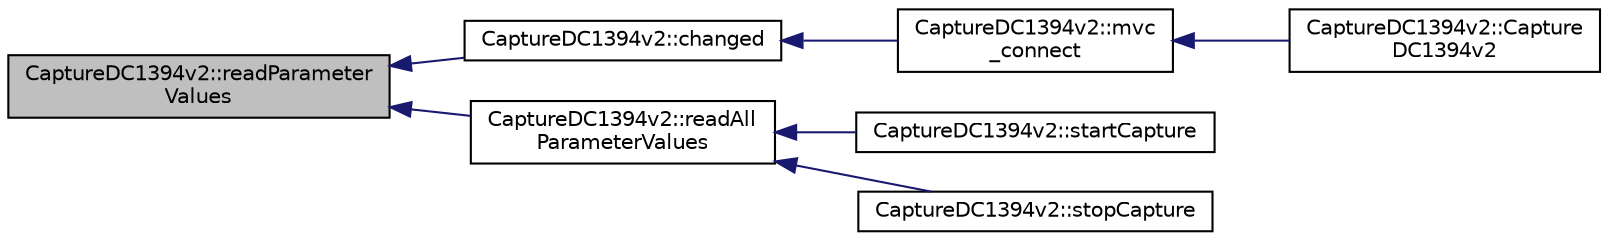 digraph "CaptureDC1394v2::readParameterValues"
{
 // INTERACTIVE_SVG=YES
  edge [fontname="Helvetica",fontsize="10",labelfontname="Helvetica",labelfontsize="10"];
  node [fontname="Helvetica",fontsize="10",shape=record];
  rankdir="LR";
  Node1 [label="CaptureDC1394v2::readParameter\lValues",height=0.2,width=0.4,color="black", fillcolor="grey75", style="filled", fontcolor="black"];
  Node1 -> Node2 [dir="back",color="midnightblue",fontsize="10",style="solid",fontname="Helvetica"];
  Node2 [label="CaptureDC1394v2::changed",height=0.2,width=0.4,color="black", fillcolor="white", style="filled",URL="$d9/db2/class_capture_d_c1394v2.html#a6d69748c8c223923dd7b19e0fd126a36"];
  Node2 -> Node3 [dir="back",color="midnightblue",fontsize="10",style="solid",fontname="Helvetica"];
  Node3 [label="CaptureDC1394v2::mvc\l_connect",height=0.2,width=0.4,color="black", fillcolor="white", style="filled",URL="$d9/db2/class_capture_d_c1394v2.html#a4dd2211f320a3512c8f0e613f59534fa"];
  Node3 -> Node4 [dir="back",color="midnightblue",fontsize="10",style="solid",fontname="Helvetica"];
  Node4 [label="CaptureDC1394v2::Capture\lDC1394v2",height=0.2,width=0.4,color="black", fillcolor="white", style="filled",URL="$d9/db2/class_capture_d_c1394v2.html#afc4a4932dd688dcbf070324ed3df3f93"];
  Node1 -> Node5 [dir="back",color="midnightblue",fontsize="10",style="solid",fontname="Helvetica"];
  Node5 [label="CaptureDC1394v2::readAll\lParameterValues",height=0.2,width=0.4,color="black", fillcolor="white", style="filled",URL="$d9/db2/class_capture_d_c1394v2.html#ab7938b9ad29338d70c4770fa1155cd8d"];
  Node5 -> Node6 [dir="back",color="midnightblue",fontsize="10",style="solid",fontname="Helvetica"];
  Node6 [label="CaptureDC1394v2::startCapture",height=0.2,width=0.4,color="black", fillcolor="white", style="filled",URL="$d9/db2/class_capture_d_c1394v2.html#aa5de4131abf2ec1629ed290e1731c496",tooltip="Initialize the interface and start capture. "];
  Node5 -> Node7 [dir="back",color="midnightblue",fontsize="10",style="solid",fontname="Helvetica"];
  Node7 [label="CaptureDC1394v2::stopCapture",height=0.2,width=0.4,color="black", fillcolor="white", style="filled",URL="$d9/db2/class_capture_d_c1394v2.html#a134af9830a3320a239b0c8f14b2adc07",tooltip="Stop Capture. "];
}
